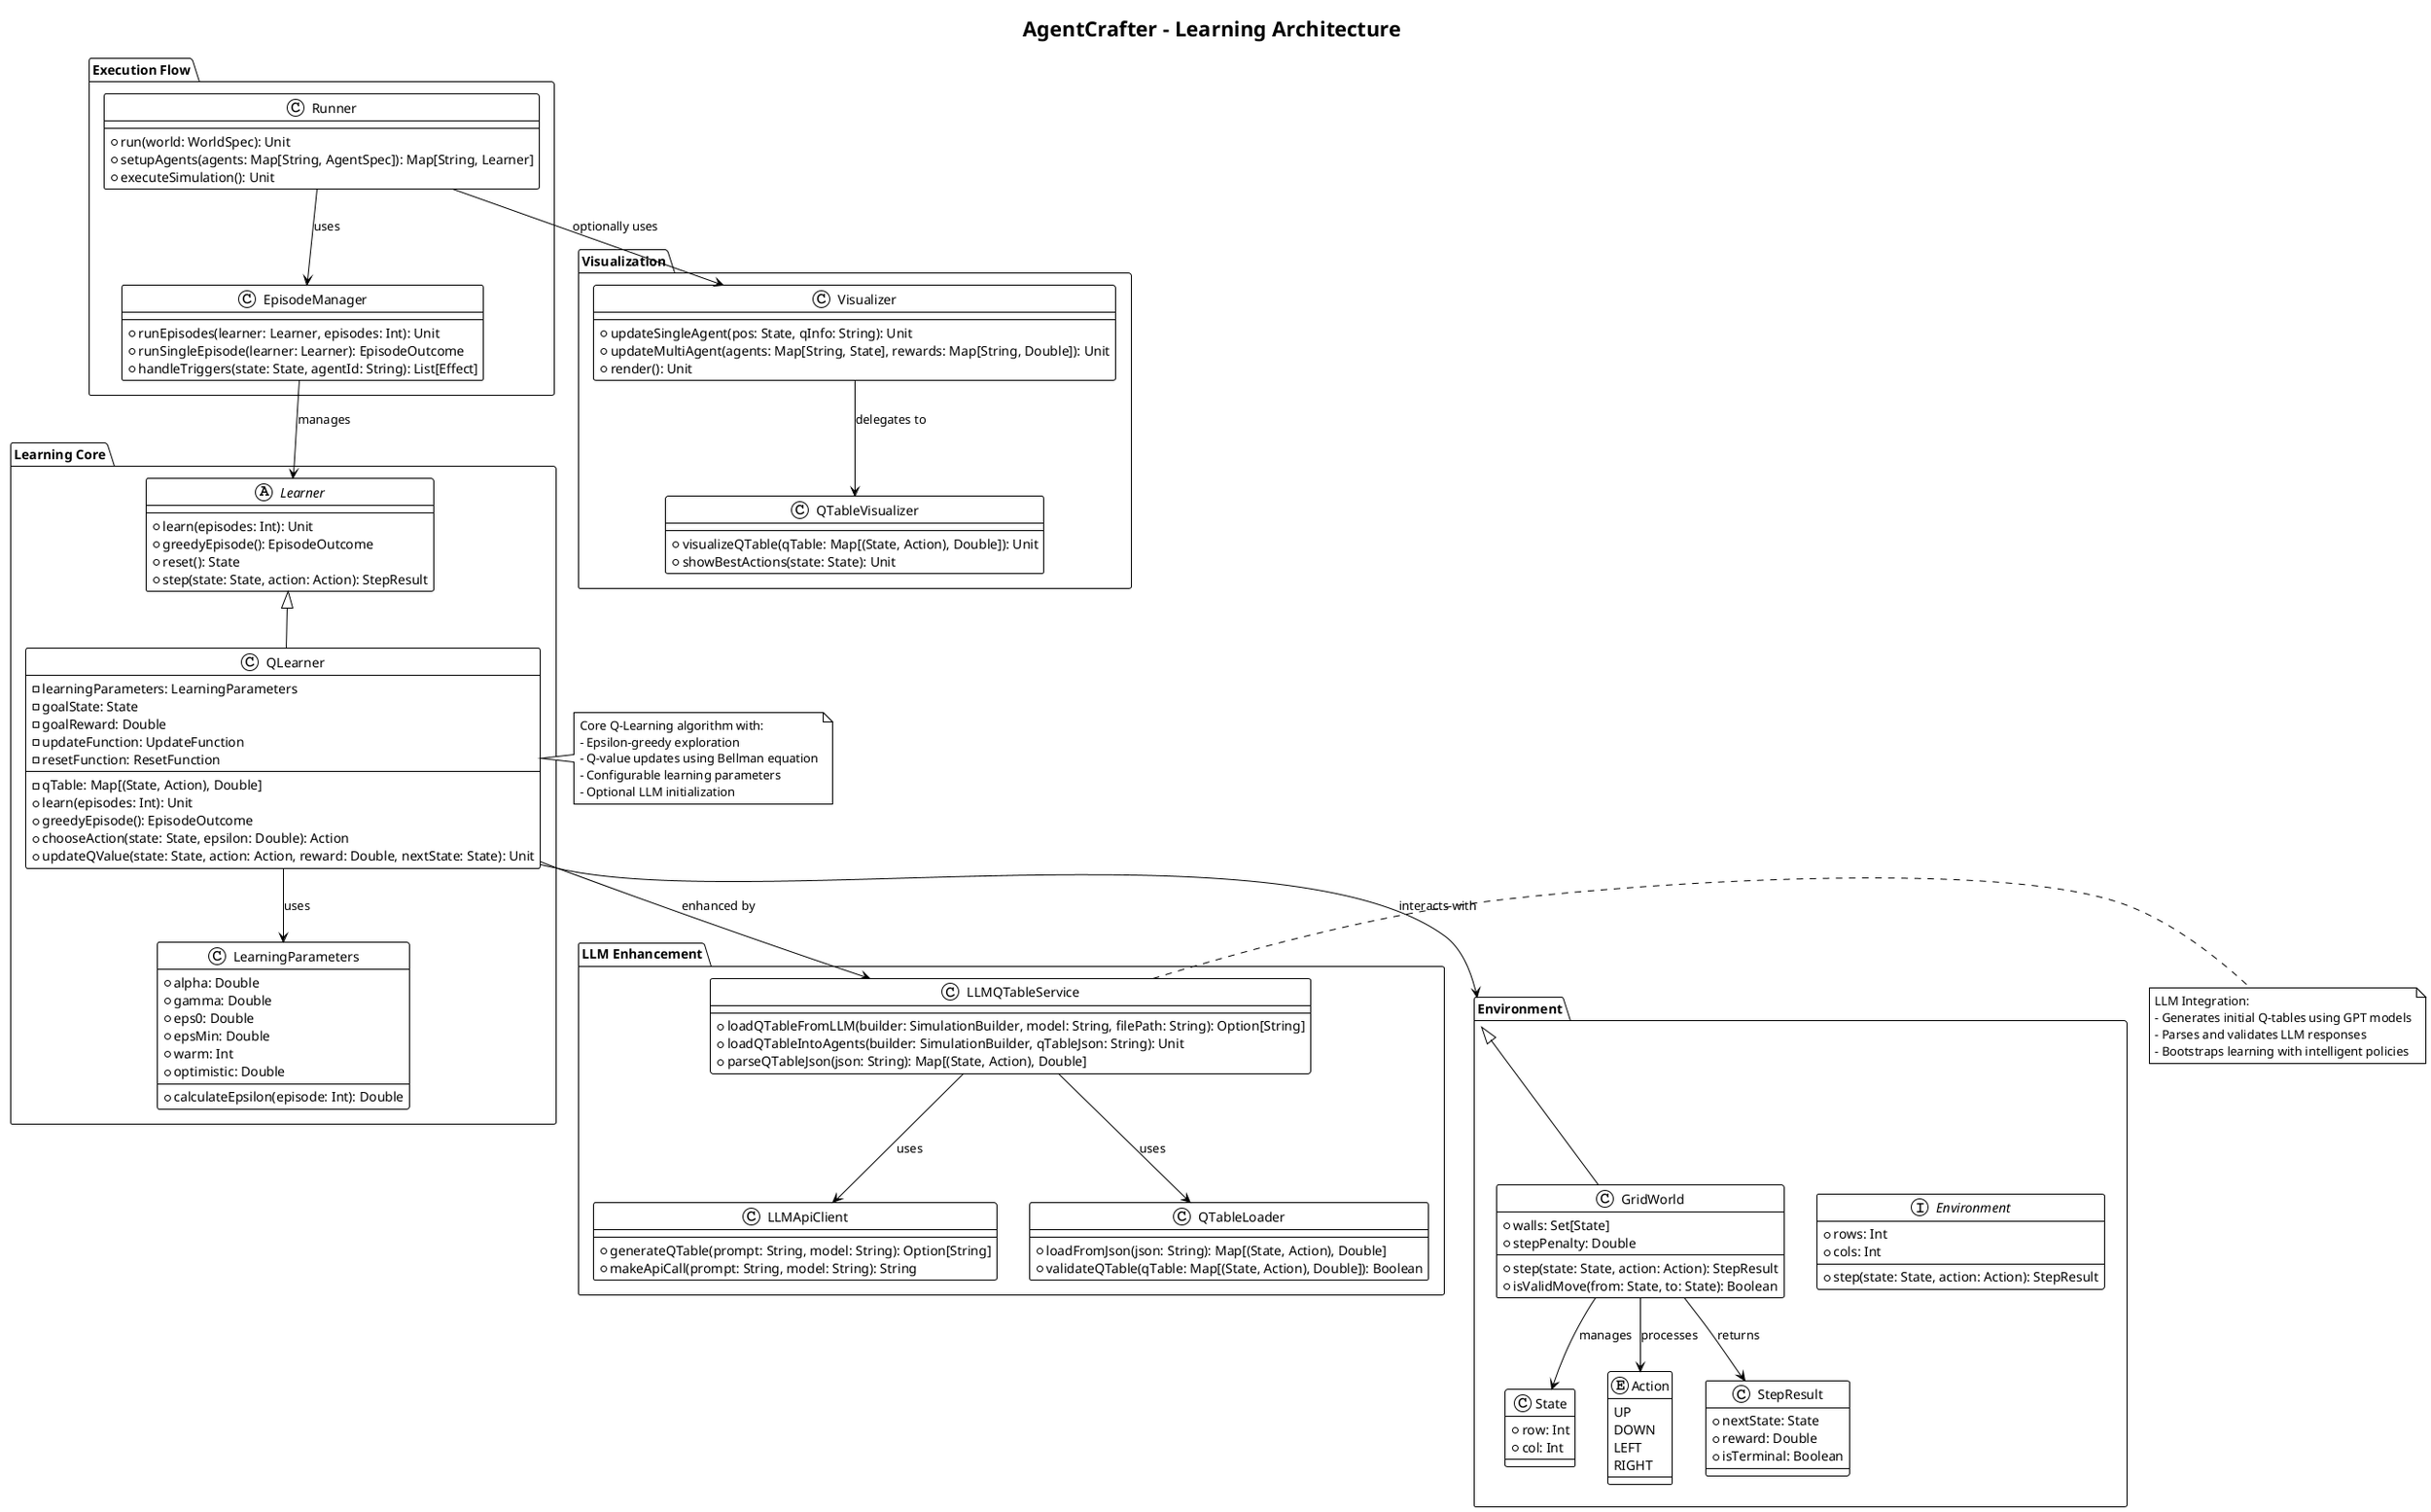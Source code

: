 @startuml Learning Architecture
!theme plain
title AgentCrafter - Learning Architecture

package "Learning Core" {
  abstract class Learner {
    +learn(episodes: Int): Unit
    +greedyEpisode(): EpisodeOutcome
    +reset(): State
    +step(state: State, action: Action): StepResult
  }
  
  class QLearner {
    -qTable: Map[(State, Action), Double]
    -learningParameters: LearningParameters
    -goalState: State
    -goalReward: Double
    -updateFunction: UpdateFunction
    -resetFunction: ResetFunction
    +learn(episodes: Int): Unit
    +greedyEpisode(): EpisodeOutcome
    +chooseAction(state: State, epsilon: Double): Action
    +updateQValue(state: State, action: Action, reward: Double, nextState: State): Unit
  }
  
  class LearningParameters {
    +alpha: Double
    +gamma: Double
    +eps0: Double
    +epsMin: Double
    +warm: Int
    +optimistic: Double
    +calculateEpsilon(episode: Int): Double
  }
}

package "Environment" {
  interface Environment {
    +rows: Int
    +cols: Int
    +step(state: State, action: Action): StepResult
  }
  
  class GridWorld {
    +walls: Set[State]
    +stepPenalty: Double
    +step(state: State, action: Action): StepResult
    +isValidMove(from: State, to: State): Boolean
  }
  
  class State {
    +row: Int
    +col: Int
  }
  
  enum Action {
    UP
    DOWN
    LEFT
    RIGHT
  }
  
  class StepResult {
    +nextState: State
    +reward: Double
    +isTerminal: Boolean
  }
}

package "LLM Enhancement" {
  class LLMQTableService {
    +loadQTableFromLLM(builder: SimulationBuilder, model: String, filePath: String): Option[String]
    +loadQTableIntoAgents(builder: SimulationBuilder, qTableJson: String): Unit
    +parseQTableJson(json: String): Map[(State, Action), Double]
  }
  
  class LLMApiClient {
    +generateQTable(prompt: String, model: String): Option[String]
    +makeApiCall(prompt: String, model: String): String
  }
  
  class QTableLoader {
    +loadFromJson(json: String): Map[(State, Action), Double]
    +validateQTable(qTable: Map[(State, Action), Double]): Boolean
  }
}

package "Execution Flow" {
  class EpisodeManager {
    +runEpisodes(learner: Learner, episodes: Int): Unit
    +runSingleEpisode(learner: Learner): EpisodeOutcome
    +handleTriggers(state: State, agentId: String): List[Effect]
  }
  
  class Runner {
    +run(world: WorldSpec): Unit
    +setupAgents(agents: Map[String, AgentSpec]): Map[String, Learner]
    +executeSimulation(): Unit
  }
}

package "Visualization" {
  class Visualizer {
    +updateSingleAgent(pos: State, qInfo: String): Unit
    +updateMultiAgent(agents: Map[String, State], rewards: Map[String, Double]): Unit
    +render(): Unit
  }
  
  class QTableVisualizer {
    +visualizeQTable(qTable: Map[(State, Action), Double]): Unit
    +showBestActions(state: State): Unit
  }
}

' Relationships
Learner <|-- QLearner
QLearner --> LearningParameters : uses
QLearner --> Environment : interacts with
Environment <|-- GridWorld
GridWorld --> State : manages
GridWorld --> Action : processes
GridWorld --> StepResult : returns

LLMQTableService --> LLMApiClient : uses
LLMQTableService --> QTableLoader : uses
QLearner --> LLMQTableService : enhanced by

EpisodeManager --> Learner : manages
Runner --> EpisodeManager : uses
Runner --> Visualizer : optionally uses
Visualizer --> QTableVisualizer : delegates to

note right of QLearner
  Core Q-Learning algorithm with:
  - Epsilon-greedy exploration
  - Q-value updates using Bellman equation
  - Configurable learning parameters
  - Optional LLM initialization
end note

note right of LLMQTableService
  LLM Integration:
  - Generates initial Q-tables using GPT models
  - Parses and validates LLM responses
  - Bootstraps learning with intelligent policies
end note

@enduml
